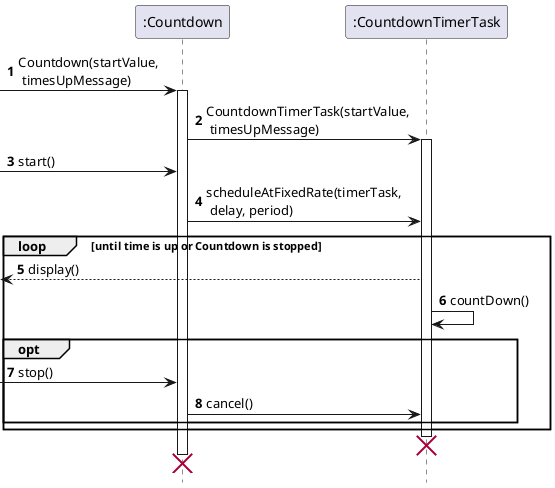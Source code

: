 @startuml
hide footbox
autonumber

participant ":Countdown" as Countdown
participant ":CountdownTimerTask" as CountdownTimerTask

[->Countdown: Countdown(startValue,\n timesUpMessage)
activate Countdown
Countdown->CountdownTimerTask: CountdownTimerTask(startValue,\n timesUpMessage)
activate CountdownTimerTask
[->Countdown: start()
Countdown->CountdownTimerTask: scheduleAtFixedRate(timerTask,\n delay, period)

loop until time is up or Countdown is stopped
[<--CountdownTimerTask: display()
CountdownTimerTask->CountdownTimerTask: countDown()
opt
[->Countdown: stop()
Countdown->CountdownTimerTask: cancel()
end
end

deactivate CountdownTimerTask
destroy CountdownTimerTask
deactivate Countdown
destroy Countdown
@enduml